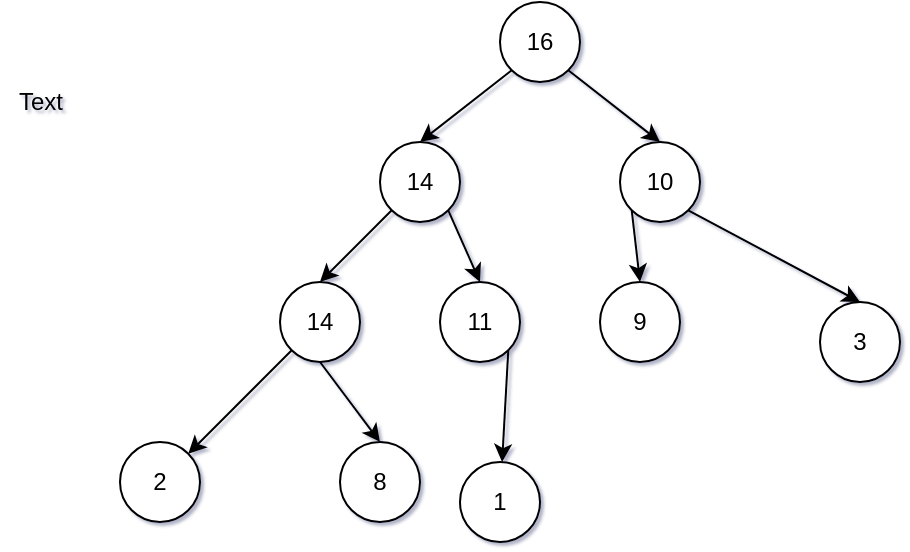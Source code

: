 <mxfile>
    <diagram id="FjeNI83qNEx1S9mwkcBG" name="Page-1">
        <mxGraphModel dx="734" dy="474" grid="1" gridSize="10" guides="1" tooltips="1" connect="1" arrows="1" fold="1" page="1" pageScale="1" pageWidth="850" pageHeight="1100" background="none" math="0" shadow="1">
            <root>
                <mxCell id="0"/>
                <mxCell id="1" parent="0"/>
                <mxCell id="2" value="2" style="ellipse;whiteSpace=wrap;html=1;aspect=fixed;" parent="1" vertex="1">
                    <mxGeometry x="350" y="450" width="40" height="40" as="geometry"/>
                </mxCell>
                <mxCell id="11" value="1" style="ellipse;whiteSpace=wrap;html=1;aspect=fixed;" vertex="1" parent="1">
                    <mxGeometry x="520" y="460" width="40" height="40" as="geometry"/>
                </mxCell>
                <mxCell id="12" value="8" style="ellipse;whiteSpace=wrap;html=1;aspect=fixed;" vertex="1" parent="1">
                    <mxGeometry x="460" y="450" width="40" height="40" as="geometry"/>
                </mxCell>
                <mxCell id="13" value="3" style="ellipse;whiteSpace=wrap;html=1;aspect=fixed;" vertex="1" parent="1">
                    <mxGeometry x="700" y="380" width="40" height="40" as="geometry"/>
                </mxCell>
                <mxCell id="28" style="edgeStyle=none;html=1;exitX=1;exitY=1;exitDx=0;exitDy=0;" edge="1" parent="1" source="14" target="11">
                    <mxGeometry relative="1" as="geometry"/>
                </mxCell>
                <mxCell id="14" value="11" style="ellipse;whiteSpace=wrap;html=1;aspect=fixed;" vertex="1" parent="1">
                    <mxGeometry x="510" y="370" width="40" height="40" as="geometry"/>
                </mxCell>
                <mxCell id="25" style="edgeStyle=none;html=1;exitX=0;exitY=1;exitDx=0;exitDy=0;entryX=1;entryY=0;entryDx=0;entryDy=0;" edge="1" parent="1" source="15" target="2">
                    <mxGeometry relative="1" as="geometry"/>
                </mxCell>
                <mxCell id="26" style="edgeStyle=none;html=1;exitX=0.5;exitY=1;exitDx=0;exitDy=0;entryX=0.5;entryY=0;entryDx=0;entryDy=0;" edge="1" parent="1" source="15" target="12">
                    <mxGeometry relative="1" as="geometry"/>
                </mxCell>
                <mxCell id="15" value="14" style="ellipse;whiteSpace=wrap;html=1;aspect=fixed;" vertex="1" parent="1">
                    <mxGeometry x="430" y="370" width="40" height="40" as="geometry"/>
                </mxCell>
                <mxCell id="16" value="9" style="ellipse;whiteSpace=wrap;html=1;aspect=fixed;" vertex="1" parent="1">
                    <mxGeometry x="590" y="370" width="40" height="40" as="geometry"/>
                </mxCell>
                <mxCell id="24" style="edgeStyle=none;html=1;exitX=0;exitY=1;exitDx=0;exitDy=0;entryX=0.5;entryY=0;entryDx=0;entryDy=0;" edge="1" parent="1" source="17" target="16">
                    <mxGeometry relative="1" as="geometry"/>
                </mxCell>
                <mxCell id="27" style="edgeStyle=none;html=1;exitX=1;exitY=1;exitDx=0;exitDy=0;entryX=0.5;entryY=0;entryDx=0;entryDy=0;" edge="1" parent="1" source="17" target="13">
                    <mxGeometry relative="1" as="geometry"/>
                </mxCell>
                <mxCell id="17" value="10" style="ellipse;whiteSpace=wrap;html=1;aspect=fixed;" vertex="1" parent="1">
                    <mxGeometry x="600" y="300" width="40" height="40" as="geometry"/>
                </mxCell>
                <mxCell id="22" style="edgeStyle=none;html=1;exitX=0;exitY=1;exitDx=0;exitDy=0;entryX=0.5;entryY=0;entryDx=0;entryDy=0;" edge="1" parent="1" source="18" target="15">
                    <mxGeometry relative="1" as="geometry"/>
                </mxCell>
                <mxCell id="23" style="edgeStyle=none;html=1;exitX=1;exitY=1;exitDx=0;exitDy=0;entryX=0.5;entryY=0;entryDx=0;entryDy=0;" edge="1" parent="1" source="18" target="14">
                    <mxGeometry relative="1" as="geometry"/>
                </mxCell>
                <mxCell id="18" value="14" style="ellipse;whiteSpace=wrap;html=1;aspect=fixed;" vertex="1" parent="1">
                    <mxGeometry x="480" y="300" width="40" height="40" as="geometry"/>
                </mxCell>
                <mxCell id="20" style="edgeStyle=none;html=1;exitX=0;exitY=1;exitDx=0;exitDy=0;entryX=0.5;entryY=0;entryDx=0;entryDy=0;" edge="1" parent="1" source="19" target="18">
                    <mxGeometry relative="1" as="geometry"/>
                </mxCell>
                <mxCell id="21" style="edgeStyle=none;html=1;exitX=1;exitY=1;exitDx=0;exitDy=0;entryX=0.5;entryY=0;entryDx=0;entryDy=0;" edge="1" parent="1" source="19" target="17">
                    <mxGeometry relative="1" as="geometry"/>
                </mxCell>
                <mxCell id="19" value="16" style="ellipse;whiteSpace=wrap;html=1;aspect=fixed;" vertex="1" parent="1">
                    <mxGeometry x="540" y="230" width="40" height="40" as="geometry"/>
                </mxCell>
                <mxCell id="29" value="Text" style="text;html=1;align=center;verticalAlign=middle;resizable=0;points=[];autosize=1;strokeColor=none;fillColor=none;" vertex="1" parent="1">
                    <mxGeometry x="290" y="270" width="40" height="20" as="geometry"/>
                </mxCell>
            </root>
        </mxGraphModel>
    </diagram>
</mxfile>